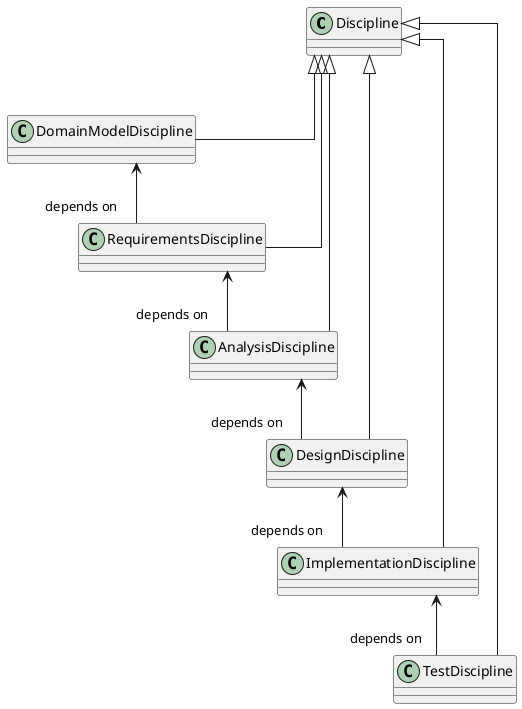 @startuml

skinparam Linetype ortho


Class Discipline
Class DomainModelDiscipline
Class RequirementsDiscipline
Class AnalysisDiscipline
Class DesignDiscipline
Class ImplementationDiscipline
Class TestDiscipline

Discipline <|-- DomainModelDiscipline
Discipline <|-- RequirementsDiscipline
Discipline <|-- AnalysisDiscipline
Discipline <|-- DesignDiscipline
Discipline <|-- ImplementationDiscipline
Discipline <|-- TestDiscipline

DomainModelDiscipline <-- "depends on" RequirementsDiscipline
RequirementsDiscipline <-- "depends on" AnalysisDiscipline
AnalysisDiscipline <-- "depends on" DesignDiscipline
DesignDiscipline <-- "depends on" ImplementationDiscipline
ImplementationDiscipline <-- "depends on" TestDiscipline

@enduml
